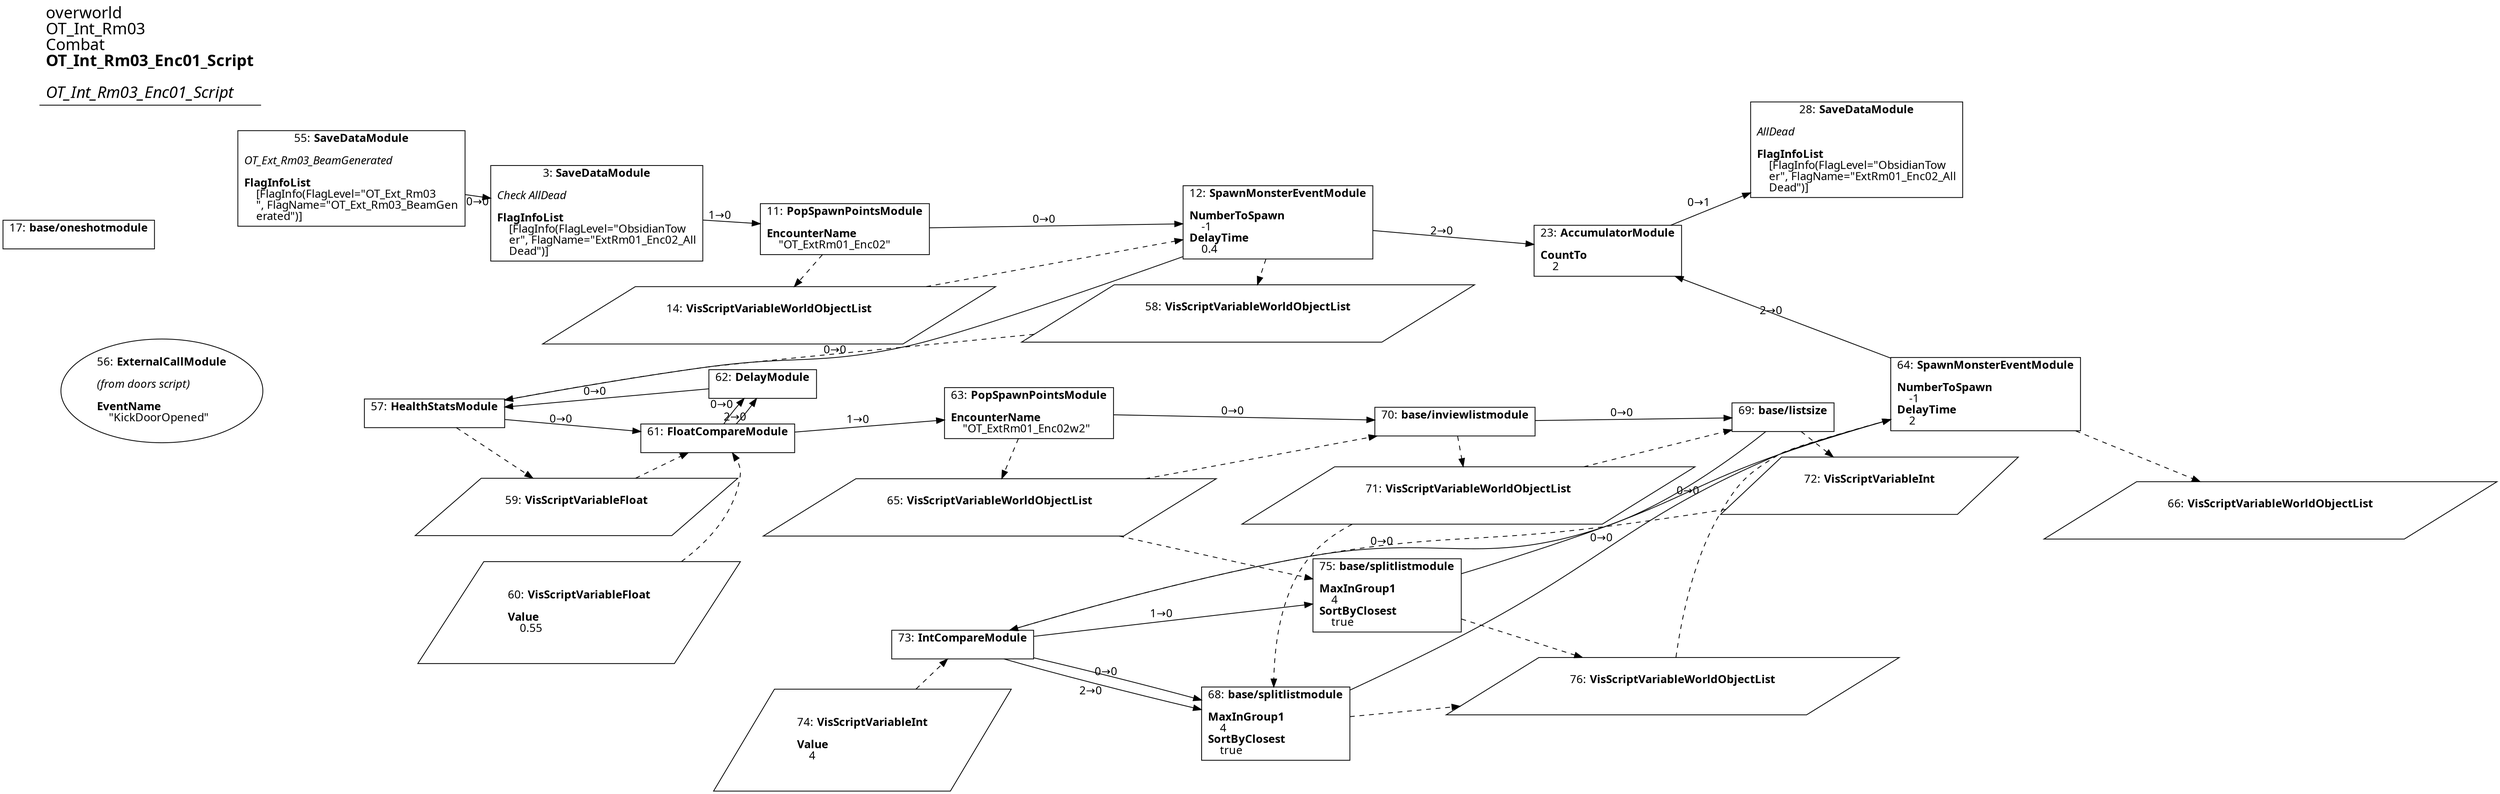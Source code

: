 digraph {
    layout = fdp;
    overlap = prism;
    sep = "+16";
    splines = spline;

    node [ shape = box ];

    graph [ fontname = "Segoe UI" ];
    node [ fontname = "Segoe UI" ];
    edge [ fontname = "Segoe UI" ];

    3 [ label = <3: <b>SaveDataModule</b><br/><br/><i>Check AllDead<br align="left"/></i><br align="left"/><b>FlagInfoList</b><br align="left"/>    [FlagInfo(FlagLevel=&quot;ObsidianTow<br align="left"/>    er&quot;, FlagName=&quot;ExtRm01_Enc02_All<br align="left"/>    Dead&quot;)]<br align="left"/>> ];
    3 [ pos = "0.26000002,-0.32500002!" ];
    3 -> 11 [ label = "1→0" ];

    11 [ label = <11: <b>PopSpawnPointsModule</b><br/><br/><b>EncounterName</b><br align="left"/>    &quot;OT_ExtRm01_Enc02&quot;<br align="left"/>> ];
    11 [ pos = "0.47700003,-0.32500002!" ];
    11 -> 12 [ label = "0→0" ];
    11 -> 14 [ style = dashed ];

    12 [ label = <12: <b>SpawnMonsterEventModule</b><br/><br/><b>NumberToSpawn</b><br align="left"/>    -1<br align="left"/><b>DelayTime</b><br align="left"/>    0.4<br align="left"/>> ];
    12 [ pos = "0.721,-0.32500002!" ];
    12 -> 23 [ label = "2→0" ];
    12 -> 57 [ label = "0→0" ];
    14 -> 12 [ style = dashed ];
    12 -> 58 [ style = dashed ];

    14 [ label = <14: <b>VisScriptVariableWorldObjectList</b><br/><br/>> ];
    14 [ shape = parallelogram ]
    14 [ pos = "0.47700003,-0.45900002!" ];

    17 [ label = <17: <b>base/oneshotmodule</b><br/><br/>> ];
    17 [ pos = "-0.135,-0.32500002!" ];

    23 [ label = <23: <b>AccumulatorModule</b><br/><br/><b>CountTo</b><br align="left"/>    2<br align="left"/>> ];
    23 [ pos = "1.07,-0.33900002!" ];
    23 -> 28 [ label = "0→1" ];

    28 [ label = <28: <b>SaveDataModule</b><br/><br/><i>AllDead<br align="left"/></i><br align="left"/><b>FlagInfoList</b><br align="left"/>    [FlagInfo(FlagLevel=&quot;ObsidianTow<br align="left"/>    er&quot;, FlagName=&quot;ExtRm01_Enc02_All<br align="left"/>    Dead&quot;)]<br align="left"/>> ];
    28 [ pos = "1.365,-0.17400001!" ];

    55 [ label = <55: <b>SaveDataModule</b><br/><br/><i>OT_Ext_Rm03_BeamGenerated<br align="left"/></i><br align="left"/><b>FlagInfoList</b><br align="left"/>    [FlagInfo(FlagLevel=&quot;OT_Ext_Rm03<br align="left"/>    &quot;, FlagName=&quot;OT_Ext_Rm03_BeamGen<br align="left"/>    erated&quot;)]<br align="left"/>> ];
    55 [ pos = "0.042000003,-0.27400002!" ];
    55 -> 3 [ label = "0→0" ];

    56 [ label = <56: <b>ExternalCallModule</b><br/><br/><i>(from doors script)<br align="left"/></i><br align="left"/><b>EventName</b><br align="left"/>    &quot;KickDoorOpened&quot;<br align="left"/>> ];
    56 [ shape = oval ]
    56 [ pos = "0.052,-0.77000004!" ];

    57 [ label = <57: <b>HealthStatsModule</b><br/><br/>> ];
    57 [ pos = "0.342,-0.781!" ];
    57 -> 61 [ label = "0→0" ];
    58 -> 57 [ style = dashed ];
    57 -> 59 [ style = dashed ];

    58 [ label = <58: <b>VisScriptVariableWorldObjectList</b><br/><br/>> ];
    58 [ shape = parallelogram ]
    58 [ pos = "0.721,-0.52900004!" ];

    59 [ label = <59: <b>VisScriptVariableFloat</b><br/><br/>> ];
    59 [ shape = parallelogram ]
    59 [ pos = "0.521,-0.8880001!" ];

    60 [ label = <60: <b>VisScriptVariableFloat</b><br/><br/><b>Value</b><br align="left"/>    0.55<br align="left"/>> ];
    60 [ shape = parallelogram ]
    60 [ pos = "0.52900004,-1.003!" ];

    61 [ label = <61: <b>FloatCompareModule</b><br/><br/>> ];
    61 [ pos = "0.65000004,-0.78000003!" ];
    61 -> 62 [ label = "0→0" ];
    61 -> 62 [ label = "2→0" ];
    61 -> 63 [ label = "1→0" ];
    59 -> 61 [ style = dashed ];
    60 -> 61 [ style = dashed ];

    62 [ label = <62: <b>DelayModule</b><br/><br/>> ];
    62 [ pos = "0.521,-0.63000005!" ];
    62 -> 57 [ label = "0→0" ];

    63 [ label = <63: <b>PopSpawnPointsModule</b><br/><br/><b>EncounterName</b><br align="left"/>    &quot;OT_ExtRm01_Enc02w2&quot;<br align="left"/>> ];
    63 [ pos = "0.85700005,-0.781!" ];
    63 -> 70 [ label = "0→0" ];
    63 -> 65 [ style = dashed ];

    64 [ label = <64: <b>SpawnMonsterEventModule</b><br/><br/><b>NumberToSpawn</b><br align="left"/>    -1<br align="left"/><b>DelayTime</b><br align="left"/>    2<br align="left"/>> ];
    64 [ pos = "1.6420001,-0.71000004!" ];
    64 -> 23 [ label = "2→0" ];
    64 -> 66 [ style = dashed ];
    76 -> 64 [ style = dashed ];

    65 [ label = <65: <b>VisScriptVariableWorldObjectList</b><br/><br/>> ];
    65 [ shape = parallelogram ]
    65 [ pos = "0.85700005,-0.915!" ];

    66 [ label = <66: <b>VisScriptVariableWorldObjectList</b><br/><br/>> ];
    66 [ shape = parallelogram ]
    66 [ pos = "1.6430001,-0.91400003!" ];

    68 [ label = <68: <b>base/splitlistmodule</b><br/><br/><b>MaxInGroup1</b><br align="left"/>    4<br align="left"/><b>SortByClosest</b><br align="left"/>    true<br align="left"/>> ];
    68 [ pos = "1.072,-1.1700001!" ];
    68 -> 64 [ label = "0→0" ];
    71 -> 68 [ style = dashed ];
    68 -> 76 [ style = dashed ];

    69 [ label = <69: <b>base/listsize</b><br/><br/>> ];
    69 [ pos = "1.3290001,-0.781!" ];
    69 -> 73 [ label = "0→0" ];
    71 -> 69 [ style = dashed ];
    69 -> 72 [ style = dashed ];

    70 [ label = <70: <b>base/inviewlistmodule</b><br/><br/>> ];
    70 [ pos = "1.1,-0.781!" ];
    70 -> 69 [ label = "0→0" ];
    65 -> 70 [ style = dashed ];
    70 -> 71 [ style = dashed ];

    71 [ label = <71: <b>VisScriptVariableWorldObjectList</b><br/><br/>> ];
    71 [ shape = parallelogram ]
    71 [ pos = "1.1090001,-0.91600007!" ];

    72 [ label = <72: <b>VisScriptVariableInt</b><br/><br/>> ];
    72 [ shape = parallelogram ]
    72 [ pos = "1.424,-0.89500004!" ];

    73 [ label = <73: <b>IntCompareModule</b><br/><br/>> ];
    73 [ pos = "0.859,-1.0400001!" ];
    73 -> 68 [ label = "0→0" ];
    73 -> 68 [ label = "2→0" ];
    73 -> 75 [ label = "1→0" ];
    74 -> 73 [ style = dashed ];
    72 -> 73 [ style = dashed ];

    74 [ label = <74: <b>VisScriptVariableInt</b><br/><br/><b>Value</b><br align="left"/>    4<br align="left"/>> ];
    74 [ shape = parallelogram ]
    74 [ pos = "0.76600003,-1.159!" ];

    75 [ label = <75: <b>base/splitlistmodule</b><br/><br/><b>MaxInGroup1</b><br align="left"/>    4<br align="left"/><b>SortByClosest</b><br align="left"/>    true<br align="left"/>> ];
    75 [ pos = "1.075,-1.008!" ];
    75 -> 64 [ label = "0→0" ];
    65 -> 75 [ style = dashed ];
    75 -> 76 [ style = dashed ];

    76 [ label = <76: <b>VisScriptVariableWorldObjectList</b><br/><br/>> ];
    76 [ shape = parallelogram ]
    76 [ pos = "1.3010001,-1.139!" ];

    title [ pos = "-0.136,-0.17300001!" ];
    title [ shape = underline ];
    title [ label = <<font point-size="20">overworld<br align="left"/>OT_Int_Rm03<br align="left"/>Combat<br align="left"/><b>OT_Int_Rm03_Enc01_Script</b><br align="left"/><br/><i>OT_Int_Rm03_Enc01_Script</i><br align="left"/></font>> ];
}
